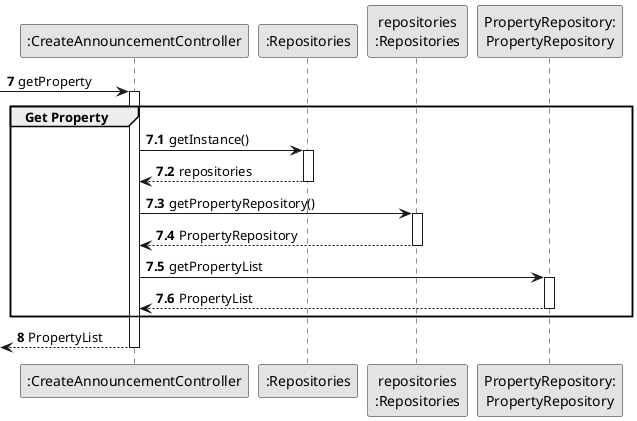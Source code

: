 @startuml
skinparam monochrome true
skinparam packageStyle rectangle
skinparam shadowing false

participant ":CreateAnnouncementController" as CTRL
participant ":Repositories" as RepositorySingleton
participant "repositories\n:Repositories" as PLAT
participant "PropertyRepository:\nPropertyRepository" as PropertyRepository

autonumber 7
-> CTRL : getProperty

autonumber 7.1

activate CTRL
    group Get Property
        CTRL -> RepositorySingleton : getInstance()
        activate RepositorySingleton

            RepositorySingleton --> CTRL: repositories
        deactivate RepositorySingleton

        CTRL -> PLAT : getPropertyRepository()
        activate PLAT

            PLAT --> CTRL : PropertyRepository
        deactivate PLAT

        CTRL -> PropertyRepository : getPropertyList
        activate PropertyRepository

            PropertyRepository --> CTRL : PropertyList
        deactivate PropertyRepository

    end group

    autonumber 8
    <-- CTRL : PropertyList

deactivate CTRL



@enduml